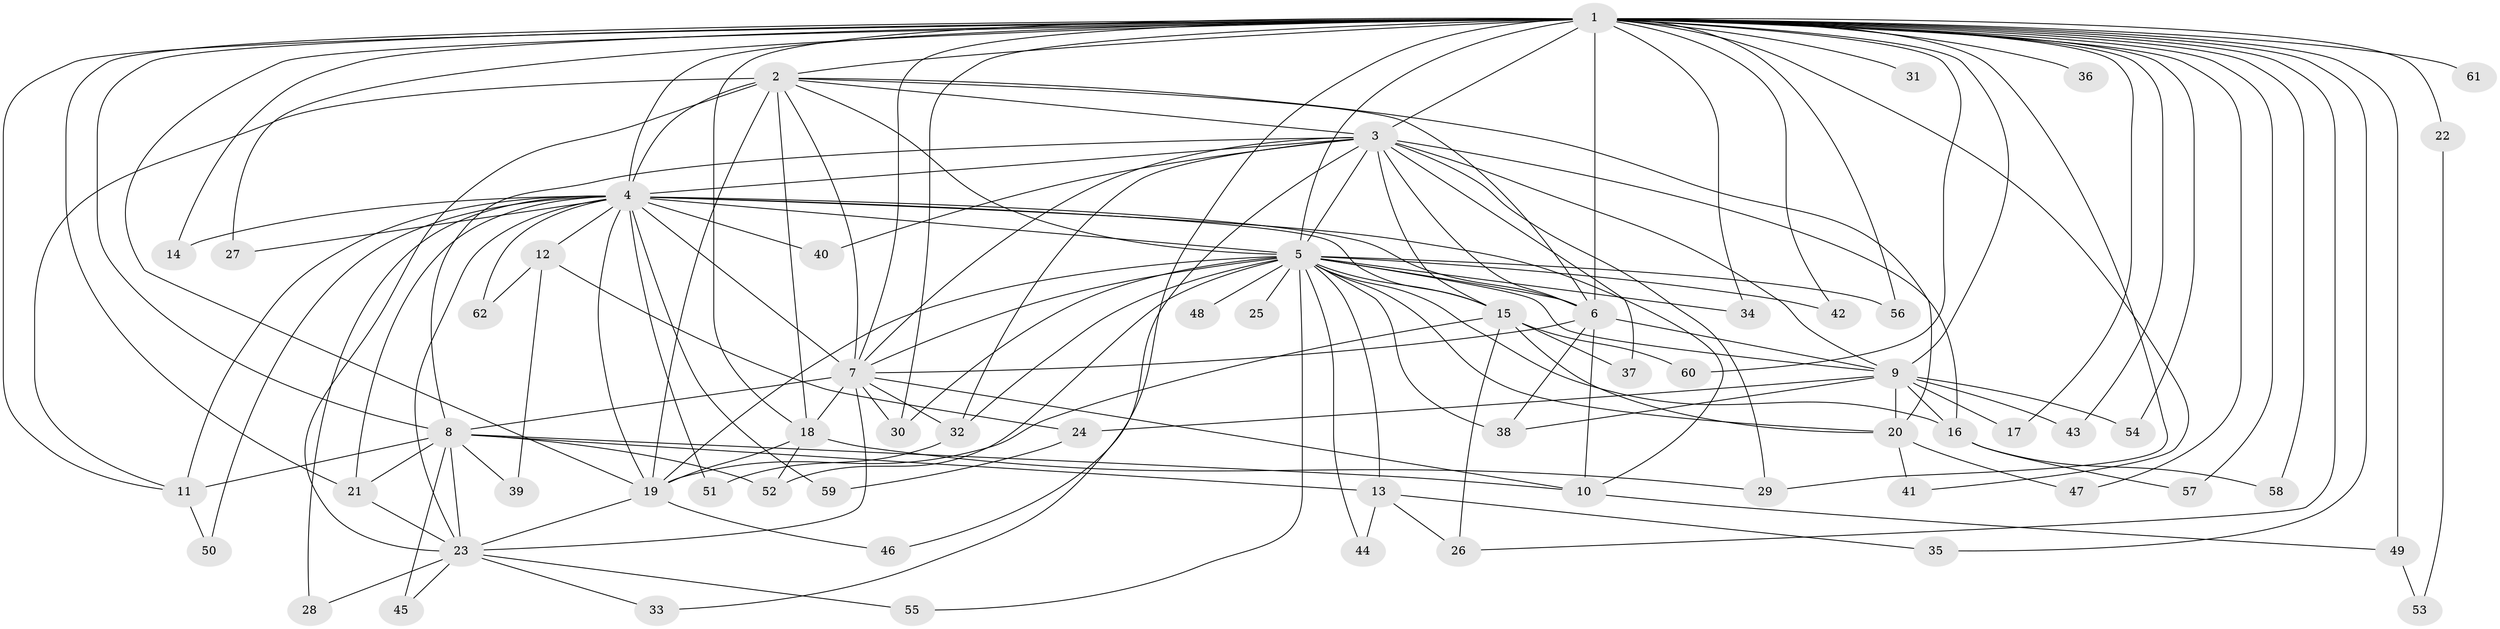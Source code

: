 // original degree distribution, {16: 0.008130081300813009, 23: 0.008130081300813009, 19: 0.008130081300813009, 20: 0.024390243902439025, 29: 0.008130081300813009, 24: 0.008130081300813009, 21: 0.008130081300813009, 26: 0.008130081300813009, 10: 0.016260162601626018, 4: 0.04065040650406504, 3: 0.18699186991869918, 5: 0.08130081300813008, 2: 0.5691056910569106, 11: 0.008130081300813009, 8: 0.008130081300813009, 6: 0.008130081300813009}
// Generated by graph-tools (version 1.1) at 2025/35/03/09/25 02:35:02]
// undirected, 62 vertices, 151 edges
graph export_dot {
graph [start="1"]
  node [color=gray90,style=filled];
  1;
  2;
  3;
  4;
  5;
  6;
  7;
  8;
  9;
  10;
  11;
  12;
  13;
  14;
  15;
  16;
  17;
  18;
  19;
  20;
  21;
  22;
  23;
  24;
  25;
  26;
  27;
  28;
  29;
  30;
  31;
  32;
  33;
  34;
  35;
  36;
  37;
  38;
  39;
  40;
  41;
  42;
  43;
  44;
  45;
  46;
  47;
  48;
  49;
  50;
  51;
  52;
  53;
  54;
  55;
  56;
  57;
  58;
  59;
  60;
  61;
  62;
  1 -- 2 [weight=2.0];
  1 -- 3 [weight=8.0];
  1 -- 4 [weight=5.0];
  1 -- 5 [weight=3.0];
  1 -- 6 [weight=16.0];
  1 -- 7 [weight=2.0];
  1 -- 8 [weight=3.0];
  1 -- 9 [weight=1.0];
  1 -- 11 [weight=1.0];
  1 -- 14 [weight=1.0];
  1 -- 17 [weight=4.0];
  1 -- 18 [weight=1.0];
  1 -- 19 [weight=1.0];
  1 -- 21 [weight=2.0];
  1 -- 22 [weight=1.0];
  1 -- 26 [weight=1.0];
  1 -- 27 [weight=1.0];
  1 -- 29 [weight=1.0];
  1 -- 30 [weight=1.0];
  1 -- 31 [weight=1.0];
  1 -- 33 [weight=1.0];
  1 -- 34 [weight=1.0];
  1 -- 35 [weight=1.0];
  1 -- 36 [weight=1.0];
  1 -- 41 [weight=1.0];
  1 -- 42 [weight=1.0];
  1 -- 43 [weight=1.0];
  1 -- 47 [weight=1.0];
  1 -- 49 [weight=1.0];
  1 -- 54 [weight=1.0];
  1 -- 56 [weight=1.0];
  1 -- 57 [weight=1.0];
  1 -- 58 [weight=1.0];
  1 -- 60 [weight=1.0];
  1 -- 61 [weight=1.0];
  2 -- 3 [weight=3.0];
  2 -- 4 [weight=2.0];
  2 -- 5 [weight=1.0];
  2 -- 6 [weight=1.0];
  2 -- 7 [weight=2.0];
  2 -- 11 [weight=1.0];
  2 -- 18 [weight=2.0];
  2 -- 19 [weight=7.0];
  2 -- 20 [weight=1.0];
  2 -- 23 [weight=1.0];
  3 -- 4 [weight=4.0];
  3 -- 5 [weight=2.0];
  3 -- 6 [weight=3.0];
  3 -- 7 [weight=2.0];
  3 -- 8 [weight=1.0];
  3 -- 9 [weight=1.0];
  3 -- 15 [weight=4.0];
  3 -- 16 [weight=2.0];
  3 -- 29 [weight=1.0];
  3 -- 32 [weight=1.0];
  3 -- 37 [weight=1.0];
  3 -- 40 [weight=1.0];
  3 -- 46 [weight=1.0];
  4 -- 5 [weight=3.0];
  4 -- 6 [weight=2.0];
  4 -- 7 [weight=3.0];
  4 -- 10 [weight=1.0];
  4 -- 11 [weight=2.0];
  4 -- 12 [weight=1.0];
  4 -- 14 [weight=1.0];
  4 -- 15 [weight=1.0];
  4 -- 19 [weight=2.0];
  4 -- 21 [weight=1.0];
  4 -- 23 [weight=1.0];
  4 -- 27 [weight=1.0];
  4 -- 28 [weight=1.0];
  4 -- 40 [weight=1.0];
  4 -- 50 [weight=1.0];
  4 -- 51 [weight=1.0];
  4 -- 59 [weight=1.0];
  4 -- 62 [weight=1.0];
  5 -- 6 [weight=2.0];
  5 -- 7 [weight=1.0];
  5 -- 9 [weight=1.0];
  5 -- 13 [weight=1.0];
  5 -- 15 [weight=1.0];
  5 -- 16 [weight=1.0];
  5 -- 19 [weight=1.0];
  5 -- 20 [weight=1.0];
  5 -- 25 [weight=1.0];
  5 -- 30 [weight=1.0];
  5 -- 32 [weight=1.0];
  5 -- 34 [weight=1.0];
  5 -- 38 [weight=1.0];
  5 -- 42 [weight=1.0];
  5 -- 44 [weight=1.0];
  5 -- 48 [weight=1.0];
  5 -- 52 [weight=1.0];
  5 -- 55 [weight=1.0];
  5 -- 56 [weight=1.0];
  6 -- 7 [weight=1.0];
  6 -- 9 [weight=1.0];
  6 -- 10 [weight=2.0];
  6 -- 38 [weight=1.0];
  7 -- 8 [weight=4.0];
  7 -- 10 [weight=1.0];
  7 -- 18 [weight=1.0];
  7 -- 23 [weight=1.0];
  7 -- 30 [weight=2.0];
  7 -- 32 [weight=1.0];
  8 -- 10 [weight=2.0];
  8 -- 11 [weight=1.0];
  8 -- 13 [weight=1.0];
  8 -- 21 [weight=1.0];
  8 -- 23 [weight=1.0];
  8 -- 39 [weight=1.0];
  8 -- 45 [weight=1.0];
  8 -- 52 [weight=1.0];
  9 -- 16 [weight=1.0];
  9 -- 17 [weight=1.0];
  9 -- 20 [weight=1.0];
  9 -- 24 [weight=1.0];
  9 -- 38 [weight=1.0];
  9 -- 43 [weight=1.0];
  9 -- 54 [weight=1.0];
  10 -- 49 [weight=1.0];
  11 -- 50 [weight=1.0];
  12 -- 24 [weight=1.0];
  12 -- 39 [weight=1.0];
  12 -- 62 [weight=1.0];
  13 -- 26 [weight=1.0];
  13 -- 35 [weight=1.0];
  13 -- 44 [weight=1.0];
  15 -- 19 [weight=1.0];
  15 -- 20 [weight=1.0];
  15 -- 26 [weight=1.0];
  15 -- 37 [weight=1.0];
  15 -- 60 [weight=1.0];
  16 -- 57 [weight=1.0];
  16 -- 58 [weight=1.0];
  18 -- 19 [weight=1.0];
  18 -- 29 [weight=1.0];
  18 -- 52 [weight=1.0];
  19 -- 23 [weight=1.0];
  19 -- 46 [weight=1.0];
  20 -- 41 [weight=1.0];
  20 -- 47 [weight=1.0];
  21 -- 23 [weight=1.0];
  22 -- 53 [weight=1.0];
  23 -- 28 [weight=1.0];
  23 -- 33 [weight=1.0];
  23 -- 45 [weight=1.0];
  23 -- 55 [weight=1.0];
  24 -- 59 [weight=1.0];
  32 -- 51 [weight=1.0];
  49 -- 53 [weight=1.0];
}
